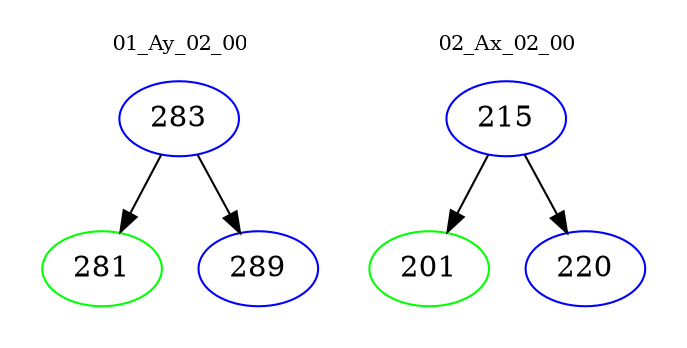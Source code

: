 digraph{
subgraph cluster_0 {
color = white
label = "01_Ay_02_00";
fontsize=10;
T0_283 [label="283", color="blue"]
T0_283 -> T0_281 [color="black"]
T0_281 [label="281", color="green"]
T0_283 -> T0_289 [color="black"]
T0_289 [label="289", color="blue"]
}
subgraph cluster_1 {
color = white
label = "02_Ax_02_00";
fontsize=10;
T1_215 [label="215", color="blue"]
T1_215 -> T1_201 [color="black"]
T1_201 [label="201", color="green"]
T1_215 -> T1_220 [color="black"]
T1_220 [label="220", color="blue"]
}
}
